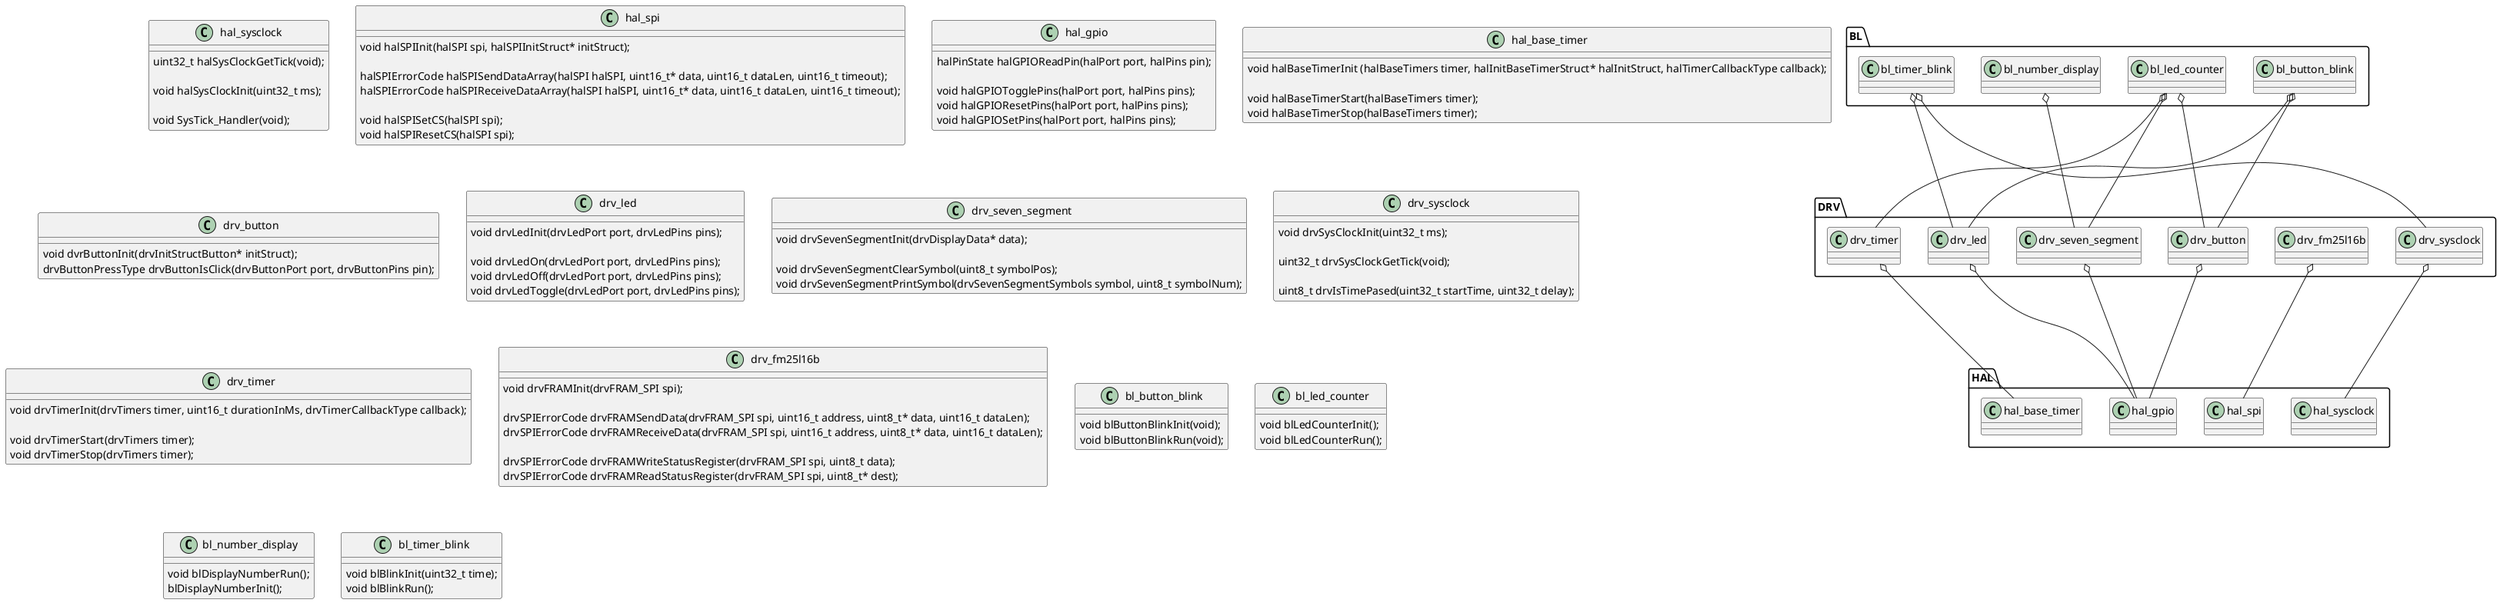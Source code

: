 @startuml BaseProject



package HAL {
    class hal_sysclock
    class hal_spi
    class hal_gpio
    class hal_base_timer
}

package BL {
    class bl_button_blink
    class bl_led_counter
    class bl_number_display
    class bl_timer_blink
}

package DRV {
    class drv_button
    class drv_led
    class drv_seven_segment
    class drv_timer
    class drv_sysclock
    class drv_fm25l16b
}

drv_sysclock o-- hal_sysclock
drv_led o-- hal_gpio
drv_button o-- hal_gpio
drv_timer o-- hal_base_timer
drv_seven_segment o-- hal_gpio
drv_fm25l16b o-- hal_spi

bl_button_blink o-- drv_button
bl_button_blink o-- drv_led
bl_led_counter o-- drv_button
bl_led_counter o-- drv_timer
bl_led_counter o-- drv_seven_segment
bl_number_display o-- drv_seven_segment
bl_timer_blink o-- drv_led
bl_timer_blink o-- drv_sysclock

class hal_sysclock {
    uint32_t halSysClockGetTick(void);

    void halSysClockInit(uint32_t ms);

    void SysTick_Handler(void);
}

class hal_spi {
    void halSPIInit(halSPI spi, halSPIInitStruct* initStruct);

    halSPIErrorCode halSPISendDataArray(halSPI halSPI, uint16_t* data, uint16_t dataLen, uint16_t timeout);
    halSPIErrorCode halSPIReceiveDataArray(halSPI halSPI, uint16_t* data, uint16_t dataLen, uint16_t timeout);

    void halSPISetCS(halSPI spi);
    void halSPIResetCS(halSPI spi);
}

class hal_gpio {
    halPinState halGPIOReadPin(halPort port, halPins pin);

    void halGPIOTogglePins(halPort port, halPins pins);
    void halGPIOResetPins(halPort port, halPins pins);
    void halGPIOSetPins(halPort port, halPins pins);
}

class hal_base_timer {
    void halBaseTimerInit (halBaseTimers timer, halInitBaseTimerStruct* halInitStruct, halTimerCallbackType callback);

    void halBaseTimerStart(halBaseTimers timer);
    void halBaseTimerStop(halBaseTimers timer);
}

class drv_button {
    void dvrButtonInit(drvInitStructButton* initStruct);
    drvButtonPressType drvButtonIsClick(drvButtonPort port, drvButtonPins pin);
}

class drv_led {
    void drvLedInit(drvLedPort port, drvLedPins pins);

    void drvLedOn(drvLedPort port, drvLedPins pins);
    void drvLedOff(drvLedPort port, drvLedPins pins);
    void drvLedToggle(drvLedPort port, drvLedPins pins);
}

class drv_seven_segment {
    void drvSevenSegmentInit(drvDisplayData* data);

    void drvSevenSegmentClearSymbol(uint8_t symbolPos);
    void drvSevenSegmentPrintSymbol(drvSevenSegmentSymbols symbol, uint8_t symbolNum);
}

class drv_sysclock {
    void drvSysClockInit(uint32_t ms);
    
    uint32_t drvSysClockGetTick(void);

    uint8_t drvIsTimePased(uint32_t startTime, uint32_t delay);
}

class drv_timer {
    void drvTimerInit(drvTimers timer, uint16_t durationInMs, drvTimerCallbackType callback);

    void drvTimerStart(drvTimers timer);
    void drvTimerStop(drvTimers timer);
}

class drv_fm25l16b {
    void drvFRAMInit(drvFRAM_SPI spi);

    drvSPIErrorCode drvFRAMSendData(drvFRAM_SPI spi, uint16_t address, uint8_t* data, uint16_t dataLen);
    drvSPIErrorCode drvFRAMReceiveData(drvFRAM_SPI spi, uint16_t address, uint8_t* data, uint16_t dataLen);

    drvSPIErrorCode drvFRAMWriteStatusRegister(drvFRAM_SPI spi, uint8_t data);
    drvSPIErrorCode drvFRAMReadStatusRegister(drvFRAM_SPI spi, uint8_t* dest);
}

class bl_button_blink {
    void blButtonBlinkInit(void);
    void blButtonBlinkRun(void);
}

class bl_led_counter {
    void blLedCounterInit();
    void blLedCounterRun();
}

class bl_number_display {
    void blDisplayNumberRun();
    blDisplayNumberInit();
}

class bl_timer_blink {
    void blBlinkInit(uint32_t time);
    void blBlinkRun();
}

@enduml